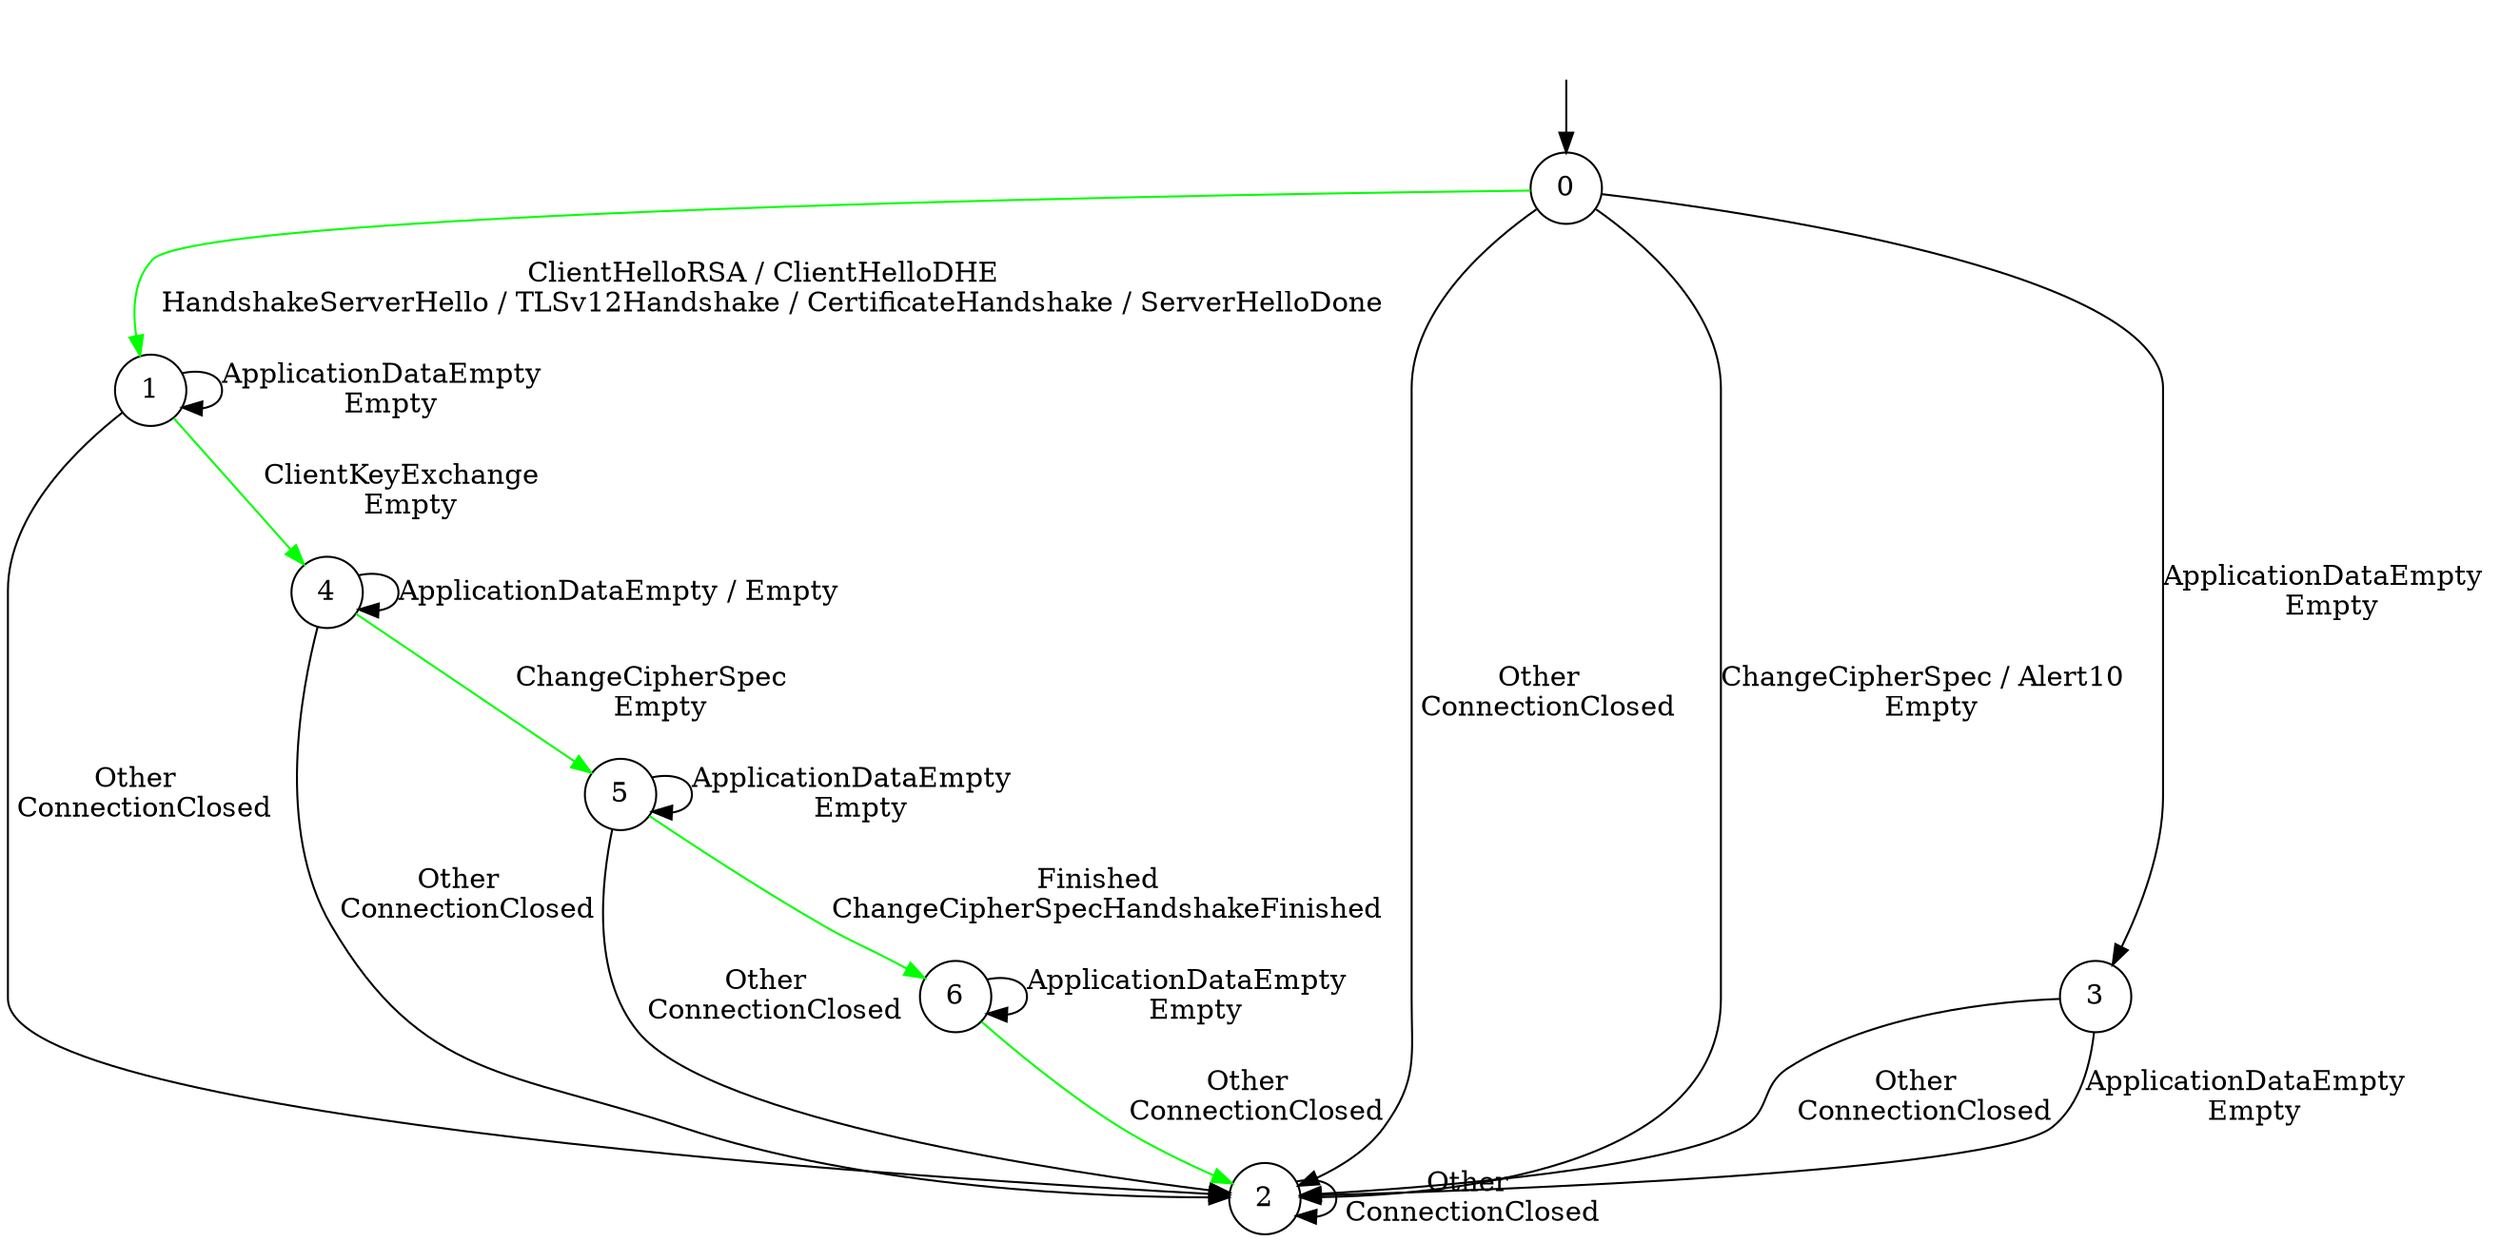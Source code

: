 digraph g {
__start0 [label="" shape="none"];

	s0 [shape="circle" label="0"];
	s1 [shape="circle" label="1"];
	s2 [shape="circle" label="2"];
	s3 [shape="circle" label="3"];
	s4 [shape="circle" label="4"];
	s5 [shape="circle" label="5"];
	s6 [shape="circle" label="6"];
	s0 -> s1 [color="green" label="ClientHelloRSA / ClientHelloDHE \n HandshakeServerHello / TLSv12Handshake / CertificateHandshake / ServerHelloDone"];
	s0 -> s2 [label="Other \n ConnectionClosed"];
	s0 -> s2 [label="ChangeCipherSpec / Alert10 \n Empty"];
	s0 -> s3 [label="ApplicationDataEmpty \n Empty"]; 
	s1 -> s2 [label="Other \n ConnectionClosed"];
	s1 -> s4 [color="green" label="ClientKeyExchange \n Empty"];
	s1 -> s1 [label="ApplicationDataEmpty \n Empty"];
	s2 -> s2 [label="Other\n ConnectionClosed"];
	s3 -> s2 [label="Other \n ConnectionClosed"];
	s3 -> s2 [label="ApplicationDataEmpty \n Empty"];
	s4 -> s2 [label="Other \n ConnectionClosed"];
	s4 -> s5 [color="green" label="ChangeCipherSpec \n Empty"];
	s4 -> s4 [label="ApplicationDataEmpty / Empty"];
	s5 -> s2 [label="Other \n ConnectionClosed"];
	s5 -> s6 [color="green" label="Finished \n ChangeCipherSpecHandshakeFinished"];
	s5 -> s5 [label="ApplicationDataEmpty \n Empty"];
	s6 -> s2 [color="green" label="Other \n ConnectionClosed"];
	s6 -> s6 [label="ApplicationDataEmpty \n Empty"];

__start0 -> s0;
}
